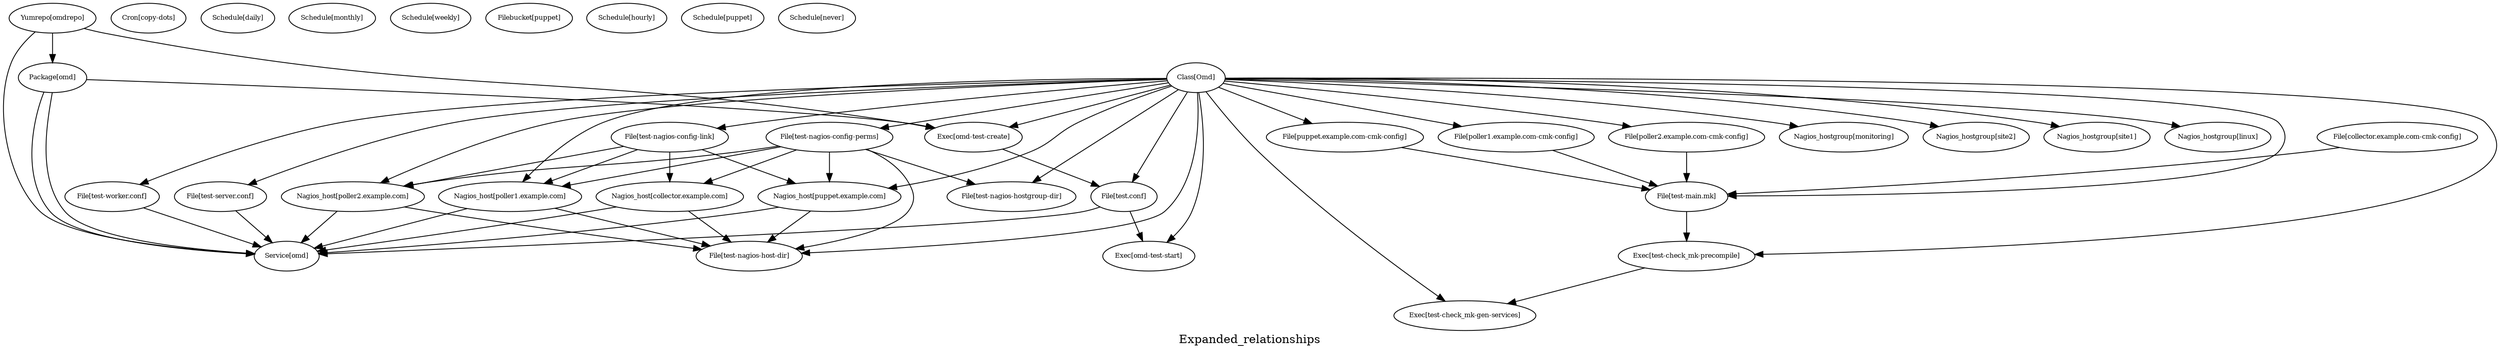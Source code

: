 digraph Expanded_relationships {
    label = "Expanded_relationships"
    "Nagios_hostgroup[linux]" [
        fontsize = 8,
        label = "Nagios_hostgroup[linux]"
    ]

    "Cron[copy-dots]" [
        fontsize = 8,
        label = "Cron[copy-dots]"
    ]

    "Exec[omd-test-start]" [
        fontsize = 8,
        label = "Exec[omd-test-start]"
    ]

    "Yumrepo[omdrepo]" [
        fontsize = 8,
        label = "Yumrepo[omdrepo]"
    ]

    "File[test-nagios-config-perms]" [
        fontsize = 8,
        label = "File[test-nagios-config-perms]"
    ]

    "File[puppet.example.com-cmk-config]" [
        fontsize = 8,
        label = "File[puppet.example.com-cmk-config]"
    ]

    "File[poller1.example.com-cmk-config]" [
        fontsize = 8,
        label = "File[poller1.example.com-cmk-config]"
    ]

    "File[test-nagios-hostgroup-dir]" [
        fontsize = 8,
        label = "File[test-nagios-hostgroup-dir]"
    ]

    "Nagios_host[puppet.example.com]" [
        fontsize = 8,
        label = "Nagios_host[puppet.example.com]"
    ]

    "Nagios_host[poller2.example.com]" [
        fontsize = 8,
        label = "Nagios_host[poller2.example.com]"
    ]

    "File[collector.example.com-cmk-config]" [
        fontsize = 8,
        label = "File[collector.example.com-cmk-config]"
    ]

    "Nagios_hostgroup[monitoring]" [
        fontsize = 8,
        label = "Nagios_hostgroup[monitoring]"
    ]

    "File[poller2.example.com-cmk-config]" [
        fontsize = 8,
        label = "File[poller2.example.com-cmk-config]"
    ]

    "Nagios_hostgroup[site2]" [
        fontsize = 8,
        label = "Nagios_hostgroup[site2]"
    ]

    "Package[omd]" [
        fontsize = 8,
        label = "Package[omd]"
    ]

    "Nagios_hostgroup[site1]" [
        fontsize = 8,
        label = "Nagios_hostgroup[site1]"
    ]

    "File[test-worker.conf]" [
        fontsize = 8,
        label = "File[test-worker.conf]"
    ]

    "Schedule[daily]" [
        fontsize = 8,
        label = "Schedule[daily]"
    ]

    "Exec[omd-test-create]" [
        fontsize = 8,
        label = "Exec[omd-test-create]"
    ]

    "Schedule[monthly]" [
        fontsize = 8,
        label = "Schedule[monthly]"
    ]

    "File[test-server.conf]" [
        fontsize = 8,
        label = "File[test-server.conf]"
    ]

    "Schedule[weekly]" [
        fontsize = 8,
        label = "Schedule[weekly]"
    ]

    "Filebucket[puppet]" [
        fontsize = 8,
        label = "Filebucket[puppet]"
    ]

    "Service[omd]" [
        fontsize = 8,
        label = "Service[omd]"
    ]

    "File[test-nagios-host-dir]" [
        fontsize = 8,
        label = "File[test-nagios-host-dir]"
    ]

    "File[test-nagios-config-link]" [
        fontsize = 8,
        label = "File[test-nagios-config-link]"
    ]

    "File[test-main.mk]" [
        fontsize = 8,
        label = "File[test-main.mk]"
    ]

    "Exec[test-check_mk-precompile]" [
        fontsize = 8,
        label = "Exec[test-check_mk-precompile]"
    ]

    "Schedule[hourly]" [
        fontsize = 8,
        label = "Schedule[hourly]"
    ]

    "Class[Omd]" [
        fontsize = 8,
        label = "Class[Omd]"
    ]

    "Schedule[puppet]" [
        fontsize = 8,
        label = "Schedule[puppet]"
    ]

    "Schedule[never]" [
        fontsize = 8,
        label = "Schedule[never]"
    ]

    "Nagios_host[collector.example.com]" [
        fontsize = 8,
        label = "Nagios_host[collector.example.com]"
    ]

    "Nagios_host[poller1.example.com]" [
        fontsize = 8,
        label = "Nagios_host[poller1.example.com]"
    ]

    "Exec[test-check_mk-gen-services]" [
        fontsize = 8,
        label = "Exec[test-check_mk-gen-services]"
    ]

    "File[test.conf]" [
        fontsize = 8,
        label = "File[test.conf]"
    ]

    "File[poller1.example.com-cmk-config]" -> "File[test-main.mk]" [
        fontsize = 8
    ]

    "File[puppet.example.com-cmk-config]" -> "File[test-main.mk]" [
        fontsize = 8
    ]

    "Yumrepo[omdrepo]" -> "Package[omd]" [
        fontsize = 8
    ]

    "File[collector.example.com-cmk-config]" -> "File[test-main.mk]" [
        fontsize = 8
    ]

    "File[test-nagios-config-perms]" -> "Nagios_host[poller2.example.com]" [
        fontsize = 8
    ]

    "File[test-nagios-config-link]" -> "Nagios_host[poller2.example.com]" [
        fontsize = 8
    ]

    "Nagios_host[poller2.example.com]" -> "File[test-nagios-host-dir]" [
        fontsize = 8
    ]

    "Nagios_host[poller2.example.com]" -> "Service[omd]" [
        fontsize = 8
    ]

    "File[test-nagios-config-perms]" -> "Nagios_host[puppet.example.com]" [
        fontsize = 8
    ]

    "File[test-nagios-config-link]" -> "Nagios_host[puppet.example.com]" [
        fontsize = 8
    ]

    "Nagios_host[puppet.example.com]" -> "File[test-nagios-host-dir]" [
        fontsize = 8
    ]

    "Nagios_host[puppet.example.com]" -> "Service[omd]" [
        fontsize = 8
    ]

    "File[poller2.example.com-cmk-config]" -> "File[test-main.mk]" [
        fontsize = 8
    ]

    "File[test-worker.conf]" -> "Service[omd]" [
        fontsize = 8
    ]

    "Exec[omd-test-create]" -> "File[test.conf]" [
        fontsize = 8
    ]

    "Package[omd]" -> "Service[omd]" [
        fontsize = 8
    ]

    "File[test-main.mk]" -> "Exec[test-check_mk-precompile]" [
        fontsize = 8
    ]

    "File[test-server.conf]" -> "Service[omd]" [
        fontsize = 8
    ]

    "Exec[test-check_mk-precompile]" -> "Exec[test-check_mk-gen-services]" [
        fontsize = 8
    ]

    "File[test-nagios-config-perms]" -> "Nagios_host[poller1.example.com]" [
        fontsize = 8
    ]

    "File[test-nagios-config-link]" -> "Nagios_host[poller1.example.com]" [
        fontsize = 8
    ]

    "Nagios_host[poller1.example.com]" -> "File[test-nagios-host-dir]" [
        fontsize = 8
    ]

    "Nagios_host[poller1.example.com]" -> "Service[omd]" [
        fontsize = 8
    ]

    "File[test-nagios-config-perms]" -> "Nagios_host[collector.example.com]" [
        fontsize = 8
    ]

    "File[test-nagios-config-link]" -> "Nagios_host[collector.example.com]" [
        fontsize = 8
    ]

    "Nagios_host[collector.example.com]" -> "File[test-nagios-host-dir]" [
        fontsize = 8
    ]

    "Nagios_host[collector.example.com]" -> "Service[omd]" [
        fontsize = 8
    ]

    "File[test.conf]" -> "Exec[omd-test-start]" [
        fontsize = 8
    ]

    "File[test.conf]" -> "Service[omd]" [
        fontsize = 8
    ]

    "File[test-nagios-config-perms]" -> "File[test-nagios-hostgroup-dir]" [
        fontsize = 8
    ]

    "File[test-nagios-config-perms]" -> "File[test-nagios-host-dir]" [
        fontsize = 8
    ]

    "Yumrepo[omdrepo]" -> "Exec[omd-test-create]" [
        fontsize = 8
    ]

    "Package[omd]" -> "Exec[omd-test-create]" [
        fontsize = 8
    ]

    "Yumrepo[omdrepo]" -> "Service[omd]" [
        fontsize = 8
    ]

    "Package[omd]" -> "Service[omd]" [
        fontsize = 8
    ]

    "Class[Omd]" -> "Nagios_hostgroup[linux]" [
        fontsize = 8
    ]

    "Class[Omd]" -> "Nagios_hostgroup[monitoring]" [
        fontsize = 8
    ]

    "Class[Omd]" -> "Nagios_hostgroup[site2]" [
        fontsize = 8
    ]

    "Class[Omd]" -> "Nagios_hostgroup[site1]" [
        fontsize = 8
    ]

    "Class[Omd]" -> "File[puppet.example.com-cmk-config]" [
        fontsize = 8
    ]

    "Class[Omd]" -> "File[poller1.example.com-cmk-config]" [
        fontsize = 8
    ]

    "Class[Omd]" -> "File[test-nagios-hostgroup-dir]" [
        fontsize = 8
    ]

    "Class[Omd]" -> "File[test-nagios-config-perms]" [
        fontsize = 8
    ]

    "Class[Omd]" -> "Exec[omd-test-start]" [
        fontsize = 8
    ]

    "Class[Omd]" -> "Nagios_host[puppet.example.com]" [
        fontsize = 8
    ]

    "Class[Omd]" -> "Nagios_host[poller2.example.com]" [
        fontsize = 8
    ]

    "Class[Omd]" -> "File[poller2.example.com-cmk-config]" [
        fontsize = 8
    ]

    "Class[Omd]" -> "File[test-worker.conf]" [
        fontsize = 8
    ]

    "Class[Omd]" -> "Exec[omd-test-create]" [
        fontsize = 8
    ]

    "Class[Omd]" -> "File[test-main.mk]" [
        fontsize = 8
    ]

    "Class[Omd]" -> "File[test-nagios-host-dir]" [
        fontsize = 8
    ]

    "Class[Omd]" -> "File[test-nagios-config-link]" [
        fontsize = 8
    ]

    "Class[Omd]" -> "File[test-server.conf]" [
        fontsize = 8
    ]

    "Class[Omd]" -> "Exec[test-check_mk-precompile]" [
        fontsize = 8
    ]

    "Class[Omd]" -> "Nagios_host[poller1.example.com]" [
        fontsize = 8
    ]

    "Class[Omd]" -> "Exec[test-check_mk-gen-services]" [
        fontsize = 8
    ]

    "Class[Omd]" -> "File[test.conf]" [
        fontsize = 8
    ]

}
